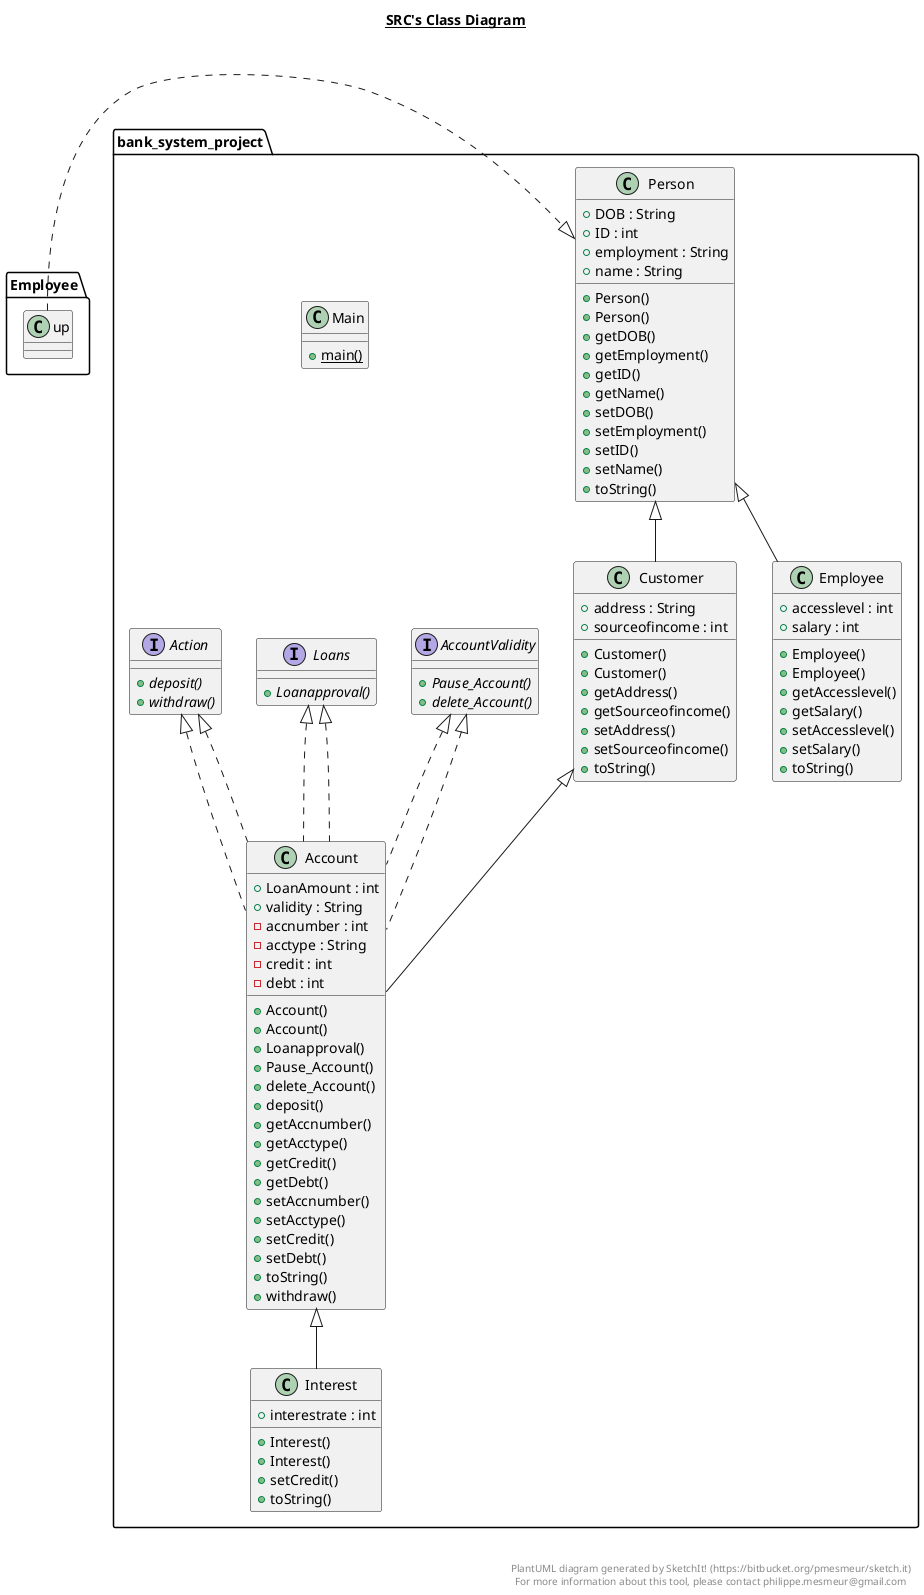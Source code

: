 @startuml

title __SRC's Class Diagram__\n

  namespace bank_system_project {
    class Account   extends Customer implements Action , Loans , AccountValidity{
        + LoanAmount : int
        + validity : String
        - accnumber : int
        - acctype : String
        - credit : int
        - debt : int
        + Account()
        + Account()
        + Loanapproval()
        + Pause_Account()
        + delete_Account()
        + deposit()
        + getAccnumber()
        + getAcctype()
        + getCredit()
        + getDebt()
        + setAccnumber()
        + setAcctype()
        + setCredit()
        + setDebt()
        + toString()
        + withdraw()
    }
  }
  

  namespace bank_system_project  {
    interface AccountValidity {
        {abstract} + Pause_Account()
        {abstract} + delete_Account()
    }
  }
  

  namespace bank_system_project {
    interface Action {
        {abstract} + deposit()
        {abstract} + withdraw()
    }
  }
  

  namespace bank_system_project  {
    class Customer extends Person{
        + address : String
        + sourceofincome : int
        + Customer()
        + Customer()
        + getAddress()
        + getSourceofincome()
        + setAddress()
        + setSourceofincome()
        + toString()
    }
  }
  

  namespace bank_system_project  {
    class Employee extends Person {
        + accesslevel : int
        + salary : int
        + Employee()
        + Employee()
        + getAccesslevel()
        + getSalary()
        + setAccesslevel()
        + setSalary()
        + toString()
    }
  }
  

  namespace bank_system_project {
    class Interest extends Account{
        + interestrate : int
        + Interest()
        + Interest()
        + setCredit()
        + toString()
    }
  }
  

  namespace bank_system_project  {
    interface Loans {
        {abstract} + Loanapproval()
    }
  }
  

  namespace bank_system_project  {
    class Main {
        {static} + main()
    }
  }
  

  namespace bank_system_project  {
    class Person {
        + DOB : String
        + ID : int
        + employment : String
        + name : String
        + Person()
        + Person()
        + getDOB()
        + getEmployment()
        + getID()
        + getName()
        + setDOB()
        + setEmployment()
        + setID()
        + setName()
        + toString()
    }
  }
  

  Account .up.|> AccountValidity
  Account .up.|> Action
  Account .up.|> Loans
  Employee.up.|> Person


right footer


PlantUML diagram generated by SketchIt! (https://bitbucket.org/pmesmeur/sketch.it)
For more information about this tool, please contact philippe.mesmeur@gmail.com
endfooter

@enduml
